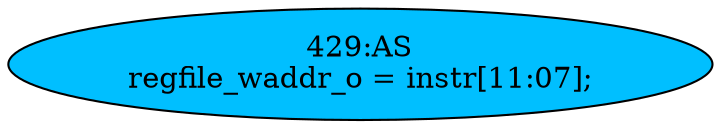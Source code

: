 strict digraph "" {
	node [label="\N"];
	"429:AS"	 [ast="<pyverilog.vparser.ast.Assign object at 0x7f22371019d0>",
		def_var="['regfile_waddr_o']",
		fillcolor=deepskyblue,
		label="429:AS
regfile_waddr_o = instr[11:07];",
		statements="[]",
		style=filled,
		typ=Assign,
		use_var="['instr']"];
}
